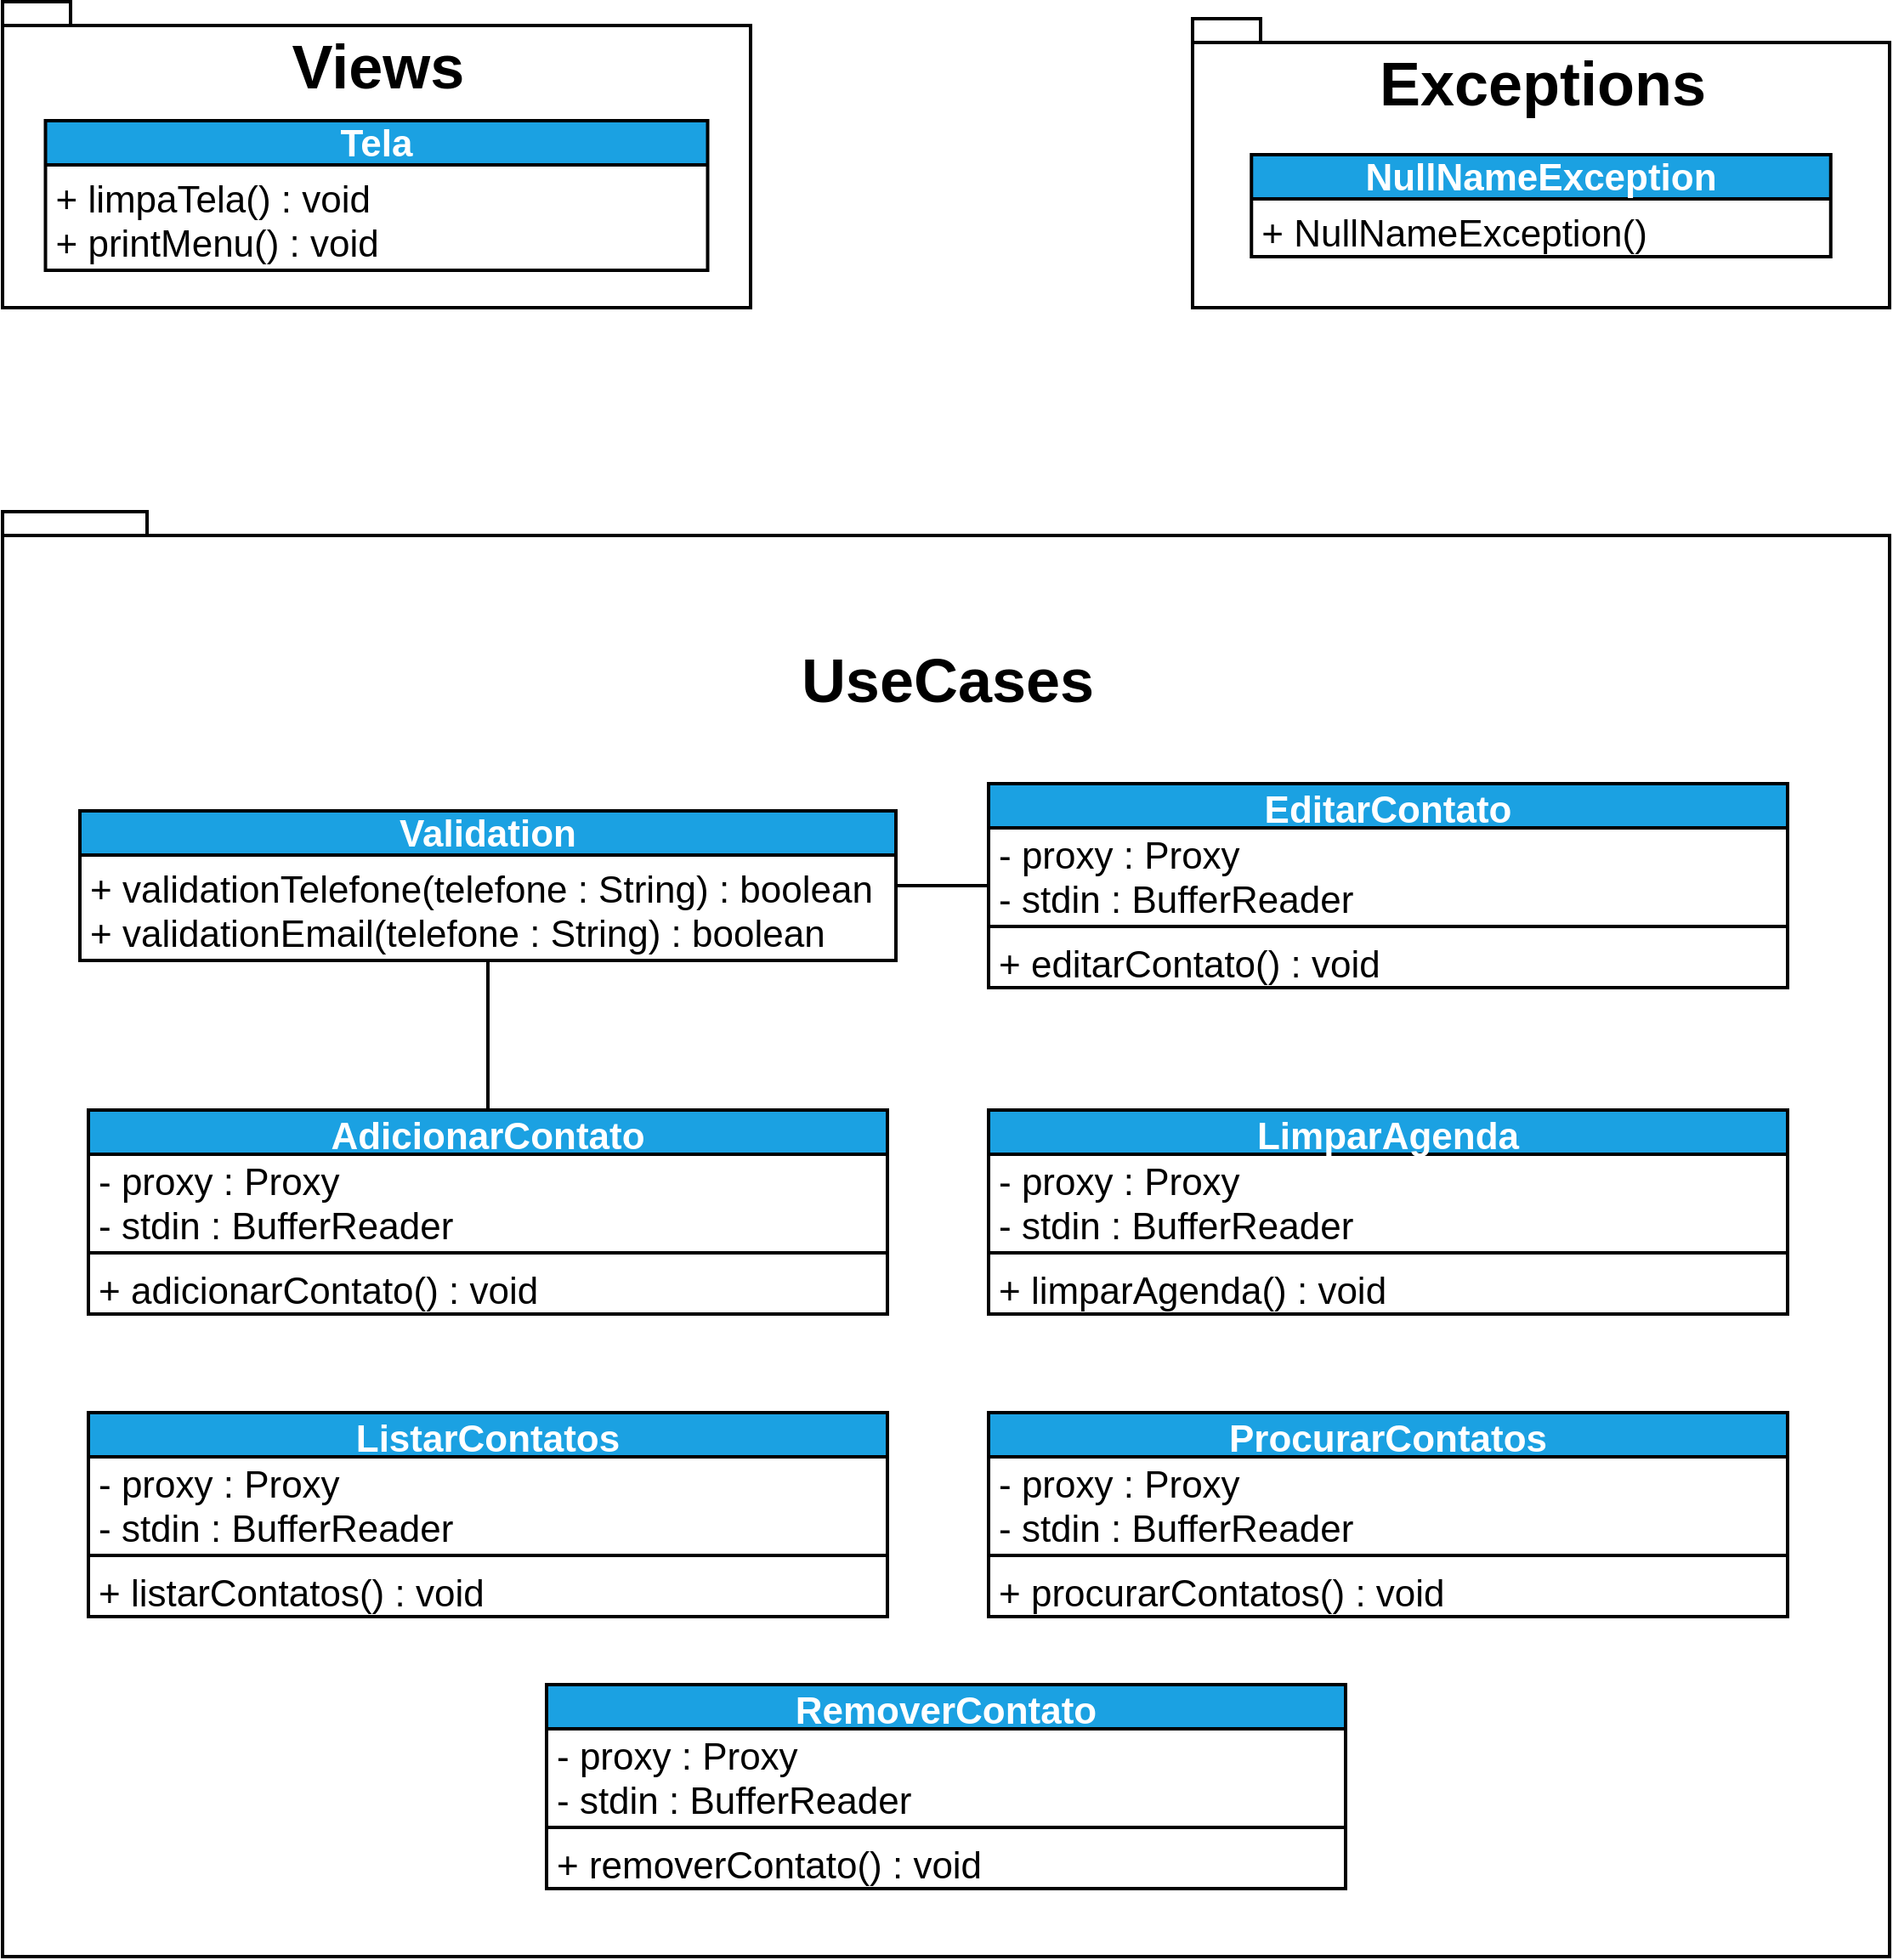 <mxfile>
    <diagram id="HM1RzUGY3RT4gssNkxRF" name="Página-1">
        <mxGraphModel dx="1476" dy="-539" grid="1" gridSize="10" guides="1" tooltips="1" connect="1" arrows="1" fold="1" page="1" pageScale="1" pageWidth="827" pageHeight="1169" math="0" shadow="0">
            <root>
                <mxCell id="0"/>
                <mxCell id="1" parent="0"/>
                <mxCell id="2" value="&lt;p style=&quot;line-height: 2.6 ; font-size: 36px&quot;&gt;UseCases&lt;/p&gt;" style="shape=folder;fontStyle=1;spacingTop=10;tabWidth=40;tabHeight=14;tabPosition=left;html=1;fontSize=22;strokeColor=default;strokeWidth=2;verticalAlign=top;" parent="1" vertex="1">
                    <mxGeometry x="-189.5" y="1560" width="1110" height="850" as="geometry"/>
                </mxCell>
                <mxCell id="3" value="&lt;font style=&quot;font-size: 36px&quot;&gt;Views&lt;/font&gt;" style="shape=folder;fontStyle=1;spacingTop=10;tabWidth=40;tabHeight=14;tabPosition=left;html=1;fontSize=22;strokeColor=default;strokeWidth=2;verticalAlign=top;" parent="1" vertex="1">
                    <mxGeometry x="-189.5" y="1260" width="440" height="180" as="geometry"/>
                </mxCell>
                <mxCell id="4" value="Tela" style="swimlane;fontStyle=1;align=center;verticalAlign=bottom;childLayout=stackLayout;horizontal=1;startSize=26;horizontalStack=0;resizeParent=1;resizeParentMax=0;resizeLast=0;collapsible=1;marginBottom=0;fontSize=22;strokeColor=#000000;strokeWidth=2;fillColor=#1ba1e2;fontColor=#ffffff;" parent="1" vertex="1">
                    <mxGeometry x="-164.25" y="1330" width="389.5" height="88" as="geometry"/>
                </mxCell>
                <mxCell id="5" value="+ limpaTela() : void&#10;+ printMenu() : void" style="text;strokeColor=none;fillColor=none;align=left;verticalAlign=top;spacingLeft=4;spacingRight=4;overflow=hidden;rotatable=0;points=[[0,0.5],[1,0.5]];portConstraint=eastwest;fontSize=22;strokeWidth=2;" parent="4" vertex="1">
                    <mxGeometry y="26" width="389.5" height="62" as="geometry"/>
                </mxCell>
                <mxCell id="6" value="Validation" style="swimlane;fontStyle=1;align=center;verticalAlign=bottom;childLayout=stackLayout;horizontal=1;startSize=26;horizontalStack=0;resizeParent=1;resizeParentMax=0;resizeLast=0;collapsible=1;marginBottom=0;fontSize=22;strokeColor=#000000;strokeWidth=2;fillColor=#1ba1e2;fontColor=#ffffff;" parent="1" vertex="1">
                    <mxGeometry x="-144" y="1736" width="480" height="88" as="geometry"/>
                </mxCell>
                <mxCell id="7" value="+ validationTelefone(telefone : String) : boolean&#10;+ validationEmail(telefone : String) : boolean" style="text;strokeColor=none;fillColor=none;align=left;verticalAlign=top;spacingLeft=4;spacingRight=4;overflow=hidden;rotatable=0;points=[[0,0.5],[1,0.5]];portConstraint=eastwest;fontSize=22;strokeWidth=2;" parent="6" vertex="1">
                    <mxGeometry y="26" width="480" height="62" as="geometry"/>
                </mxCell>
                <mxCell id="8" style="edgeStyle=none;html=1;exitX=0.5;exitY=0;exitDx=0;exitDy=0;entryX=0.5;entryY=1;entryDx=0;entryDy=0;fontSize=22;endArrow=none;endFill=0;strokeWidth=2;" parent="1" source="9" target="6" edge="1">
                    <mxGeometry relative="1" as="geometry"/>
                </mxCell>
                <mxCell id="9" value="AdicionarContato" style="swimlane;fontStyle=1;align=center;verticalAlign=middle;childLayout=stackLayout;horizontal=1;startSize=26;horizontalStack=0;resizeParent=1;resizeParentMax=0;resizeLast=0;collapsible=1;marginBottom=0;fontSize=22;strokeColor=#000000;strokeWidth=2;fillColor=#1ba1e2;fontColor=#ffffff;" parent="1" vertex="1">
                    <mxGeometry x="-139" y="1912" width="470" height="120" as="geometry"/>
                </mxCell>
                <mxCell id="10" value="- proxy : Proxy&#10;- stdin : BufferReader" style="text;strokeColor=none;fillColor=none;align=left;verticalAlign=middle;spacingLeft=4;spacingRight=4;overflow=hidden;rotatable=0;points=[[0,0.5],[1,0.5]];portConstraint=eastwest;fontSize=22;" parent="9" vertex="1">
                    <mxGeometry y="26" width="470" height="54" as="geometry"/>
                </mxCell>
                <mxCell id="11" value="" style="line;strokeWidth=2;fillColor=none;align=left;verticalAlign=middle;spacingTop=-1;spacingLeft=3;spacingRight=3;rotatable=0;labelPosition=right;points=[];portConstraint=eastwest;fontSize=22;" parent="9" vertex="1">
                    <mxGeometry y="80" width="470" height="8" as="geometry"/>
                </mxCell>
                <mxCell id="12" value="+ adicionarContato() : void" style="text;strokeColor=none;fillColor=none;align=left;verticalAlign=middle;spacingLeft=4;spacingRight=4;overflow=hidden;rotatable=0;points=[[0,0.5],[1,0.5]];portConstraint=eastwest;fontSize=22;" parent="9" vertex="1">
                    <mxGeometry y="88" width="470" height="32" as="geometry"/>
                </mxCell>
                <mxCell id="13" style="edgeStyle=none;html=1;exitX=0;exitY=0.5;exitDx=0;exitDy=0;entryX=1;entryY=0.5;entryDx=0;entryDy=0;fontSize=22;endArrow=none;endFill=0;strokeWidth=2;" parent="1" source="14" target="6" edge="1">
                    <mxGeometry relative="1" as="geometry"/>
                </mxCell>
                <mxCell id="14" value="EditarContato" style="swimlane;fontStyle=1;align=center;verticalAlign=middle;childLayout=stackLayout;horizontal=1;startSize=26;horizontalStack=0;resizeParent=1;resizeParentMax=0;resizeLast=0;collapsible=1;marginBottom=0;fontSize=22;strokeColor=#000000;strokeWidth=2;fillColor=#1ba1e2;fontColor=#ffffff;" parent="1" vertex="1">
                    <mxGeometry x="390.5" y="1720" width="470" height="120" as="geometry"/>
                </mxCell>
                <mxCell id="15" value="- proxy : Proxy&#10;- stdin : BufferReader" style="text;strokeColor=none;fillColor=none;align=left;verticalAlign=middle;spacingLeft=4;spacingRight=4;overflow=hidden;rotatable=0;points=[[0,0.5],[1,0.5]];portConstraint=eastwest;fontSize=22;" parent="14" vertex="1">
                    <mxGeometry y="26" width="470" height="54" as="geometry"/>
                </mxCell>
                <mxCell id="16" value="" style="line;strokeWidth=2;fillColor=none;align=left;verticalAlign=middle;spacingTop=-1;spacingLeft=3;spacingRight=3;rotatable=0;labelPosition=right;points=[];portConstraint=eastwest;fontSize=22;" parent="14" vertex="1">
                    <mxGeometry y="80" width="470" height="8" as="geometry"/>
                </mxCell>
                <mxCell id="17" value="+ editarContato() : void" style="text;strokeColor=none;fillColor=none;align=left;verticalAlign=middle;spacingLeft=4;spacingRight=4;overflow=hidden;rotatable=0;points=[[0,0.5],[1,0.5]];portConstraint=eastwest;fontSize=22;" parent="14" vertex="1">
                    <mxGeometry y="88" width="470" height="32" as="geometry"/>
                </mxCell>
                <mxCell id="18" value="LimparAgenda" style="swimlane;fontStyle=1;align=center;verticalAlign=middle;childLayout=stackLayout;horizontal=1;startSize=26;horizontalStack=0;resizeParent=1;resizeParentMax=0;resizeLast=0;collapsible=1;marginBottom=0;fontSize=22;strokeColor=#000000;strokeWidth=2;fillColor=#1ba1e2;fontColor=#ffffff;" parent="1" vertex="1">
                    <mxGeometry x="390.5" y="1912" width="470" height="120" as="geometry"/>
                </mxCell>
                <mxCell id="19" value="- proxy : Proxy&#10;- stdin : BufferReader" style="text;strokeColor=none;fillColor=none;align=left;verticalAlign=middle;spacingLeft=4;spacingRight=4;overflow=hidden;rotatable=0;points=[[0,0.5],[1,0.5]];portConstraint=eastwest;fontSize=22;" parent="18" vertex="1">
                    <mxGeometry y="26" width="470" height="54" as="geometry"/>
                </mxCell>
                <mxCell id="20" value="" style="line;strokeWidth=2;fillColor=none;align=left;verticalAlign=middle;spacingTop=-1;spacingLeft=3;spacingRight=3;rotatable=0;labelPosition=right;points=[];portConstraint=eastwest;fontSize=22;" parent="18" vertex="1">
                    <mxGeometry y="80" width="470" height="8" as="geometry"/>
                </mxCell>
                <mxCell id="21" value="+ limparAgenda() : void" style="text;strokeColor=none;fillColor=none;align=left;verticalAlign=middle;spacingLeft=4;spacingRight=4;overflow=hidden;rotatable=0;points=[[0,0.5],[1,0.5]];portConstraint=eastwest;fontSize=22;" parent="18" vertex="1">
                    <mxGeometry y="88" width="470" height="32" as="geometry"/>
                </mxCell>
                <mxCell id="22" value="ProcurarContatos" style="swimlane;fontStyle=1;align=center;verticalAlign=middle;childLayout=stackLayout;horizontal=1;startSize=26;horizontalStack=0;resizeParent=1;resizeParentMax=0;resizeLast=0;collapsible=1;marginBottom=0;fontSize=22;strokeColor=#000000;strokeWidth=2;fillColor=#1ba1e2;fontColor=#ffffff;" parent="1" vertex="1">
                    <mxGeometry x="390.5" y="2090" width="470" height="120" as="geometry"/>
                </mxCell>
                <mxCell id="23" value="- proxy : Proxy&#10;- stdin : BufferReader" style="text;strokeColor=none;fillColor=none;align=left;verticalAlign=middle;spacingLeft=4;spacingRight=4;overflow=hidden;rotatable=0;points=[[0,0.5],[1,0.5]];portConstraint=eastwest;fontSize=22;" parent="22" vertex="1">
                    <mxGeometry y="26" width="470" height="54" as="geometry"/>
                </mxCell>
                <mxCell id="24" value="" style="line;strokeWidth=2;fillColor=none;align=left;verticalAlign=middle;spacingTop=-1;spacingLeft=3;spacingRight=3;rotatable=0;labelPosition=right;points=[];portConstraint=eastwest;fontSize=22;" parent="22" vertex="1">
                    <mxGeometry y="80" width="470" height="8" as="geometry"/>
                </mxCell>
                <mxCell id="25" value="+ procurarContatos() : void" style="text;strokeColor=none;fillColor=none;align=left;verticalAlign=middle;spacingLeft=4;spacingRight=4;overflow=hidden;rotatable=0;points=[[0,0.5],[1,0.5]];portConstraint=eastwest;fontSize=22;" parent="22" vertex="1">
                    <mxGeometry y="88" width="470" height="32" as="geometry"/>
                </mxCell>
                <mxCell id="26" value="ListarContatos" style="swimlane;fontStyle=1;align=center;verticalAlign=middle;childLayout=stackLayout;horizontal=1;startSize=26;horizontalStack=0;resizeParent=1;resizeParentMax=0;resizeLast=0;collapsible=1;marginBottom=0;fontSize=22;strokeColor=#000000;strokeWidth=2;fillColor=#1ba1e2;fontColor=#ffffff;" parent="1" vertex="1">
                    <mxGeometry x="-139" y="2090" width="470" height="120" as="geometry"/>
                </mxCell>
                <mxCell id="27" value="- proxy : Proxy&#10;- stdin : BufferReader" style="text;strokeColor=none;fillColor=none;align=left;verticalAlign=middle;spacingLeft=4;spacingRight=4;overflow=hidden;rotatable=0;points=[[0,0.5],[1,0.5]];portConstraint=eastwest;fontSize=22;" parent="26" vertex="1">
                    <mxGeometry y="26" width="470" height="54" as="geometry"/>
                </mxCell>
                <mxCell id="28" value="" style="line;strokeWidth=2;fillColor=none;align=left;verticalAlign=middle;spacingTop=-1;spacingLeft=3;spacingRight=3;rotatable=0;labelPosition=right;points=[];portConstraint=eastwest;fontSize=22;" parent="26" vertex="1">
                    <mxGeometry y="80" width="470" height="8" as="geometry"/>
                </mxCell>
                <mxCell id="29" value="+ listarContatos() : void" style="text;strokeColor=none;fillColor=none;align=left;verticalAlign=middle;spacingLeft=4;spacingRight=4;overflow=hidden;rotatable=0;points=[[0,0.5],[1,0.5]];portConstraint=eastwest;fontSize=22;" parent="26" vertex="1">
                    <mxGeometry y="88" width="470" height="32" as="geometry"/>
                </mxCell>
                <mxCell id="30" value="RemoverContato" style="swimlane;fontStyle=1;align=center;verticalAlign=middle;childLayout=stackLayout;horizontal=1;startSize=26;horizontalStack=0;resizeParent=1;resizeParentMax=0;resizeLast=0;collapsible=1;marginBottom=0;fontSize=22;strokeColor=#000000;strokeWidth=2;fillColor=#1ba1e2;fontColor=#ffffff;" parent="1" vertex="1">
                    <mxGeometry x="130.5" y="2250" width="470" height="120" as="geometry"/>
                </mxCell>
                <mxCell id="31" value="- proxy : Proxy&#10;- stdin : BufferReader" style="text;strokeColor=none;fillColor=none;align=left;verticalAlign=middle;spacingLeft=4;spacingRight=4;overflow=hidden;rotatable=0;points=[[0,0.5],[1,0.5]];portConstraint=eastwest;fontSize=22;" parent="30" vertex="1">
                    <mxGeometry y="26" width="470" height="54" as="geometry"/>
                </mxCell>
                <mxCell id="32" value="" style="line;strokeWidth=2;fillColor=none;align=left;verticalAlign=middle;spacingTop=-1;spacingLeft=3;spacingRight=3;rotatable=0;labelPosition=right;points=[];portConstraint=eastwest;fontSize=22;" parent="30" vertex="1">
                    <mxGeometry y="80" width="470" height="8" as="geometry"/>
                </mxCell>
                <mxCell id="33" value="+ removerContato() : void" style="text;strokeColor=none;fillColor=none;align=left;verticalAlign=middle;spacingLeft=4;spacingRight=4;overflow=hidden;rotatable=0;points=[[0,0.5],[1,0.5]];portConstraint=eastwest;fontSize=22;" parent="30" vertex="1">
                    <mxGeometry y="88" width="470" height="32" as="geometry"/>
                </mxCell>
                <mxCell id="34" value="&lt;font style=&quot;font-size: 36px&quot;&gt;Exceptions&lt;br&gt;&lt;/font&gt;" style="shape=folder;fontStyle=1;spacingTop=10;tabWidth=40;tabHeight=14;tabPosition=left;html=1;fontSize=22;strokeColor=default;strokeWidth=2;verticalAlign=top;" parent="1" vertex="1">
                    <mxGeometry x="510.5" y="1270" width="410" height="170" as="geometry"/>
                </mxCell>
                <mxCell id="35" value="NullNameException" style="swimlane;fontStyle=1;align=center;verticalAlign=bottom;childLayout=stackLayout;horizontal=1;startSize=26;horizontalStack=0;resizeParent=1;resizeParentMax=0;resizeLast=0;collapsible=1;marginBottom=0;fontSize=22;strokeColor=#000000;strokeWidth=2;fillColor=#1ba1e2;fontColor=#ffffff;" parent="1" vertex="1">
                    <mxGeometry x="545.13" y="1350" width="340.75" height="60" as="geometry"/>
                </mxCell>
                <mxCell id="36" value="+ NullNameException()" style="text;strokeColor=none;fillColor=none;align=left;verticalAlign=top;spacingLeft=4;spacingRight=4;overflow=hidden;rotatable=0;points=[[0,0.5],[1,0.5]];portConstraint=eastwest;fontSize=22;strokeWidth=2;" parent="35" vertex="1">
                    <mxGeometry y="26" width="340.75" height="34" as="geometry"/>
                </mxCell>
            </root>
        </mxGraphModel>
    </diagram>
</mxfile>